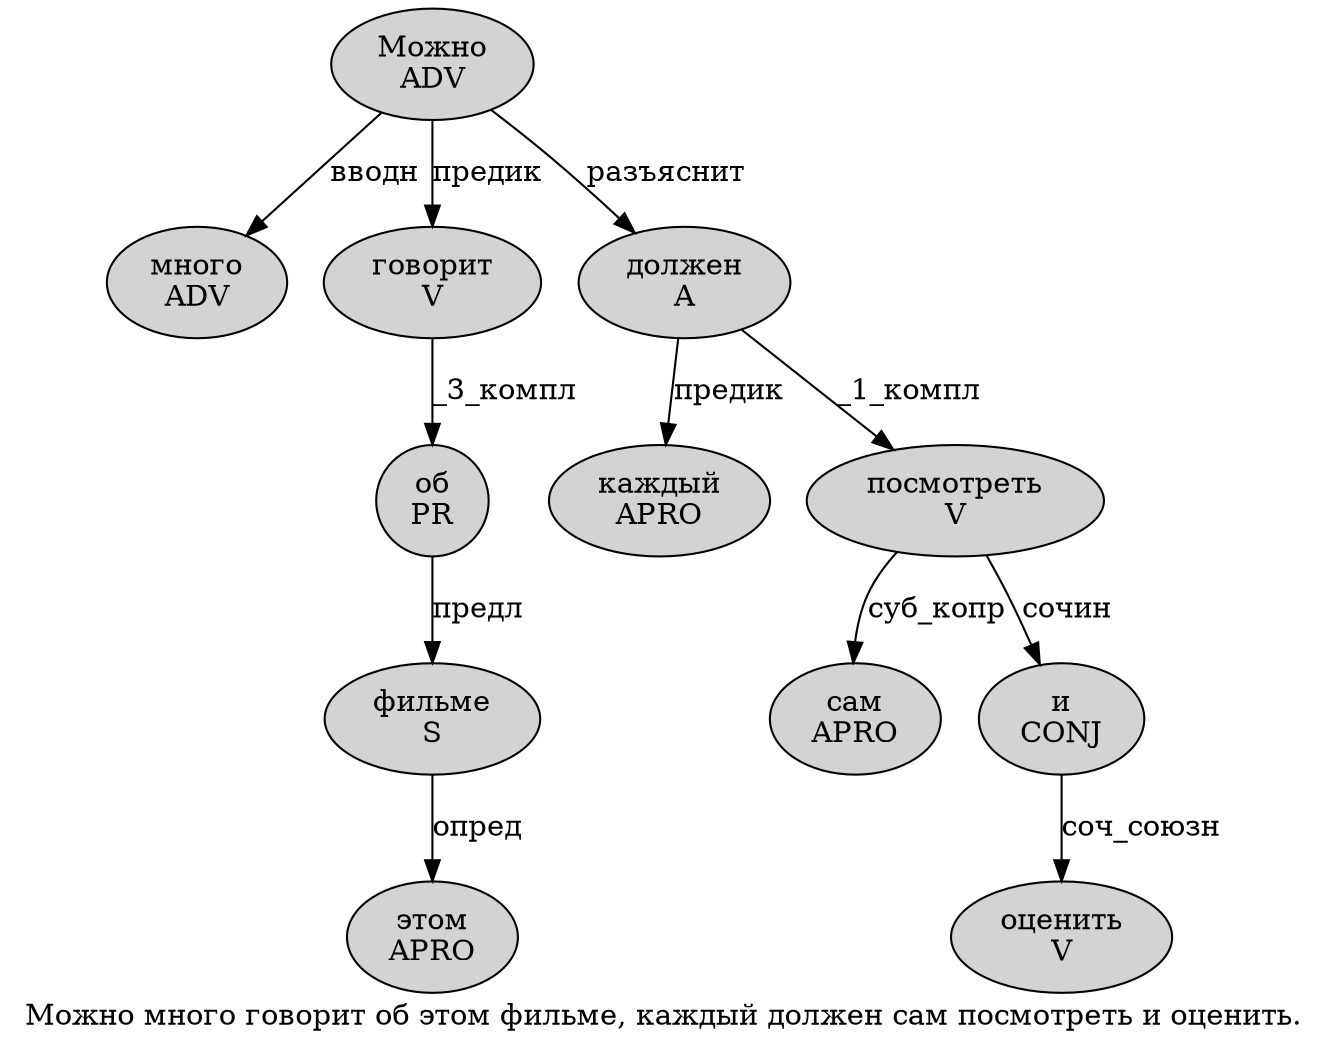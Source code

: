 digraph SENTENCE_1935 {
	graph [label="Можно много говорит об этом фильме, каждый должен сам посмотреть и оценить."]
	node [style=filled]
		0 [label="Можно
ADV" color="" fillcolor=lightgray penwidth=1 shape=ellipse]
		1 [label="много
ADV" color="" fillcolor=lightgray penwidth=1 shape=ellipse]
		2 [label="говорит
V" color="" fillcolor=lightgray penwidth=1 shape=ellipse]
		3 [label="об
PR" color="" fillcolor=lightgray penwidth=1 shape=ellipse]
		4 [label="этом
APRO" color="" fillcolor=lightgray penwidth=1 shape=ellipse]
		5 [label="фильме
S" color="" fillcolor=lightgray penwidth=1 shape=ellipse]
		7 [label="каждый
APRO" color="" fillcolor=lightgray penwidth=1 shape=ellipse]
		8 [label="должен
A" color="" fillcolor=lightgray penwidth=1 shape=ellipse]
		9 [label="сам
APRO" color="" fillcolor=lightgray penwidth=1 shape=ellipse]
		10 [label="посмотреть
V" color="" fillcolor=lightgray penwidth=1 shape=ellipse]
		11 [label="и
CONJ" color="" fillcolor=lightgray penwidth=1 shape=ellipse]
		12 [label="оценить
V" color="" fillcolor=lightgray penwidth=1 shape=ellipse]
			0 -> 1 [label="вводн"]
			0 -> 2 [label="предик"]
			0 -> 8 [label="разъяснит"]
			8 -> 7 [label="предик"]
			8 -> 10 [label="_1_компл"]
			10 -> 9 [label="суб_копр"]
			10 -> 11 [label="сочин"]
			3 -> 5 [label="предл"]
			11 -> 12 [label="соч_союзн"]
			5 -> 4 [label="опред"]
			2 -> 3 [label="_3_компл"]
}